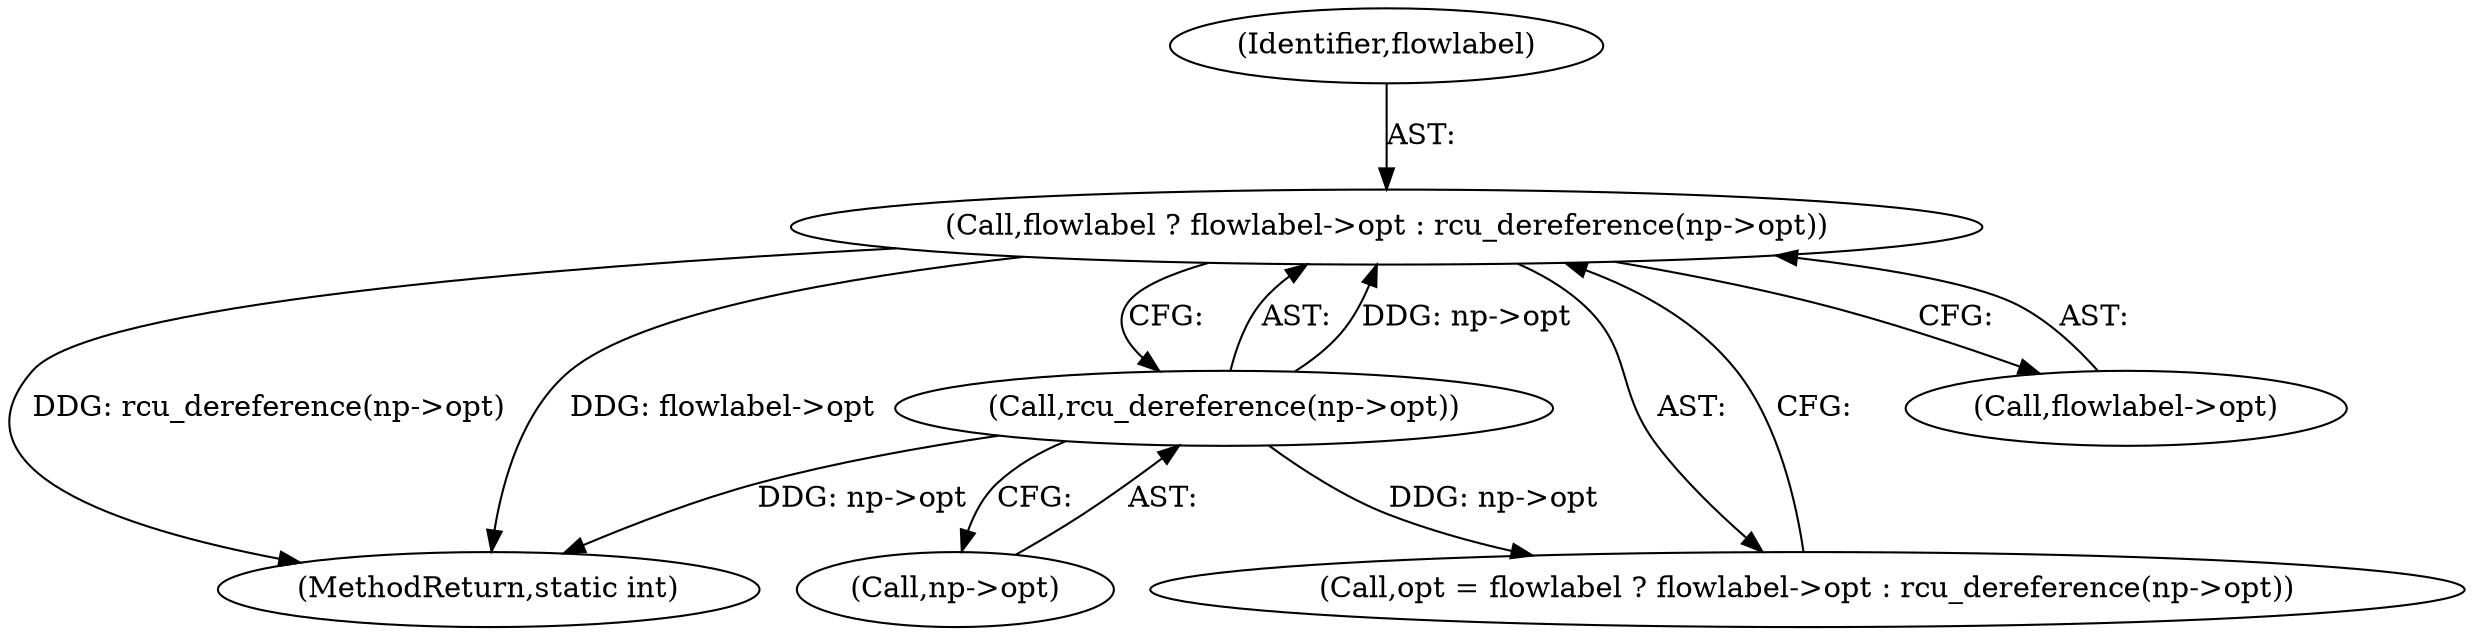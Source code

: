 digraph "0_linux_45f6fad84cc305103b28d73482b344d7f5b76f39_4@pointer" {
"1000509" [label="(Call,flowlabel ? flowlabel->opt : rcu_dereference(np->opt))"];
"1000514" [label="(Call,rcu_dereference(np->opt))"];
"1000510" [label="(Identifier,flowlabel)"];
"1000600" [label="(MethodReturn,static int)"];
"1000509" [label="(Call,flowlabel ? flowlabel->opt : rcu_dereference(np->opt))"];
"1000515" [label="(Call,np->opt)"];
"1000507" [label="(Call,opt = flowlabel ? flowlabel->opt : rcu_dereference(np->opt))"];
"1000514" [label="(Call,rcu_dereference(np->opt))"];
"1000511" [label="(Call,flowlabel->opt)"];
"1000509" -> "1000507"  [label="AST: "];
"1000509" -> "1000511"  [label="CFG: "];
"1000509" -> "1000514"  [label="CFG: "];
"1000510" -> "1000509"  [label="AST: "];
"1000511" -> "1000509"  [label="AST: "];
"1000514" -> "1000509"  [label="AST: "];
"1000507" -> "1000509"  [label="CFG: "];
"1000509" -> "1000600"  [label="DDG: rcu_dereference(np->opt)"];
"1000509" -> "1000600"  [label="DDG: flowlabel->opt"];
"1000514" -> "1000509"  [label="DDG: np->opt"];
"1000514" -> "1000515"  [label="CFG: "];
"1000515" -> "1000514"  [label="AST: "];
"1000514" -> "1000600"  [label="DDG: np->opt"];
"1000514" -> "1000507"  [label="DDG: np->opt"];
}
